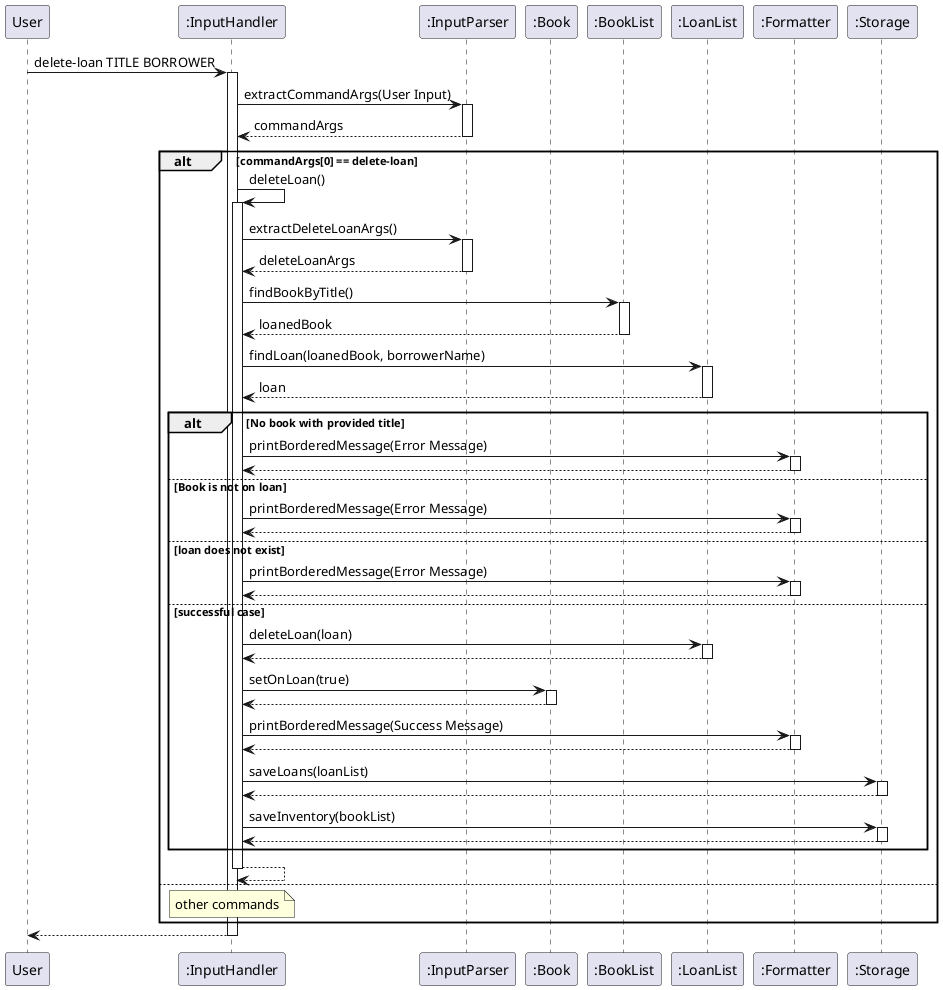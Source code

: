 @startuml 
autoactivate on
participant User
participant InputHandler as ":InputHandler"
participant InputParser as ":InputParser"
participant Book as ":Book"
participant BookList as ":BookList"
participant LoanList as ":LoanList"
participant Formatter as ":Formatter"
participant Storage as ":Storage"
User -> InputHandler : delete-loan TITLE BORROWER
    InputHandler -> InputParser : extractCommandArgs(User Input)
    return commandArgs
alt commandArgs[0] == delete-loan
    InputHandler -> InputHandler : deleteLoan()
    InputHandler -> InputParser : extractDeleteLoanArgs()
    return deleteLoanArgs 
    InputHandler -> BookList : findBookByTitle()
    return loanedBook 
    InputHandler -> LoanList : findLoan(loanedBook, borrowerName)
    return loan

    alt No book with provided title
        InputHandler -> Formatter : printBorderedMessage(Error Message)
        return
    else Book is not on loan
        InputHandler -> Formatter : printBorderedMessage(Error Message)
        return
    else loan does not exist 
        InputHandler -> Formatter : printBorderedMessage(Error Message)
        return
    else successful case
        InputHandler -> LoanList : deleteLoan(loan)
        return 
        InputHandler -> Book : setOnLoan(true)
        return 
        InputHandler -> Formatter : printBorderedMessage(Success Message)
        return
        InputHandler -> Storage : saveLoans(loanList)
        return
        InputHandler -> Storage : saveInventory(bookList)
        return
    end
    return

else 
    note over InputHandler : other commands
end
return
@enduml
    